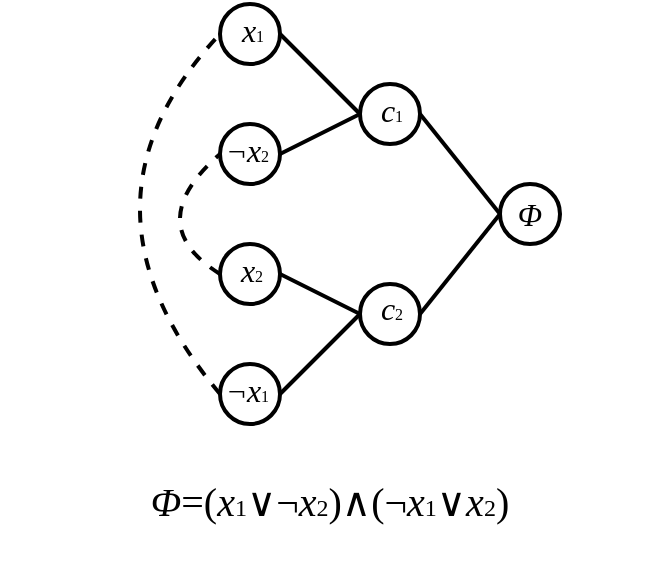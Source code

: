 <mxfile version="16.6.4" type="github">
  <diagram id="X4G6f9pt-7S-IlMJ02MY" name="Page-1">
    <mxGraphModel dx="782" dy="459" grid="1" gridSize="10" guides="1" tooltips="1" connect="1" arrows="1" fold="1" page="1" pageScale="1" pageWidth="827" pageHeight="1169" math="0" shadow="0">
      <root>
        <mxCell id="0" />
        <mxCell id="1" parent="0" />
        <mxCell id="L8B2u7UAv6zbVNXhOW2Z-11" value="" style="ellipse;whiteSpace=wrap;html=1;aspect=fixed;fontFamily=Times New Roman;fontSize=10;strokeColor=#000000;strokeWidth=2;" vertex="1" parent="1">
          <mxGeometry x="290" y="290" width="30" height="30" as="geometry" />
        </mxCell>
        <mxCell id="L8B2u7UAv6zbVNXhOW2Z-15" value="" style="ellipse;whiteSpace=wrap;html=1;aspect=fixed;fontFamily=Times New Roman;fontSize=10;strokeColor=#000000;strokeWidth=2;" vertex="1" parent="1">
          <mxGeometry x="430" y="260" width="30" height="30" as="geometry" />
        </mxCell>
        <mxCell id="L8B2u7UAv6zbVNXhOW2Z-16" value="" style="ellipse;whiteSpace=wrap;html=1;aspect=fixed;fontFamily=Times New Roman;fontSize=10;strokeColor=#000000;strokeWidth=2;" vertex="1" parent="1">
          <mxGeometry x="360" y="310" width="30" height="30" as="geometry" />
        </mxCell>
        <mxCell id="L8B2u7UAv6zbVNXhOW2Z-17" value="" style="ellipse;whiteSpace=wrap;html=1;aspect=fixed;fontFamily=Times New Roman;fontSize=10;strokeColor=#000000;strokeWidth=2;" vertex="1" parent="1">
          <mxGeometry x="360" y="210" width="30" height="30" as="geometry" />
        </mxCell>
        <mxCell id="L8B2u7UAv6zbVNXhOW2Z-18" value="" style="ellipse;whiteSpace=wrap;html=1;aspect=fixed;fontFamily=Times New Roman;fontSize=10;strokeColor=#000000;strokeWidth=2;" vertex="1" parent="1">
          <mxGeometry x="290" y="350" width="30" height="30" as="geometry" />
        </mxCell>
        <mxCell id="L8B2u7UAv6zbVNXhOW2Z-19" value="" style="ellipse;whiteSpace=wrap;html=1;aspect=fixed;fontFamily=Times New Roman;fontSize=10;strokeColor=#000000;strokeWidth=2;" vertex="1" parent="1">
          <mxGeometry x="290" y="170" width="30" height="30" as="geometry" />
        </mxCell>
        <mxCell id="L8B2u7UAv6zbVNXhOW2Z-20" value="" style="ellipse;whiteSpace=wrap;html=1;aspect=fixed;fontFamily=Times New Roman;fontSize=10;strokeColor=#000000;strokeWidth=2;" vertex="1" parent="1">
          <mxGeometry x="290" y="230" width="30" height="30" as="geometry" />
        </mxCell>
        <mxCell id="L8B2u7UAv6zbVNXhOW2Z-26" value="" style="endArrow=none;html=1;rounded=1;fontFamily=Times New Roman;fontSize=10;strokeColor=#000000;strokeWidth=2;entryX=0;entryY=0.5;entryDx=0;entryDy=0;exitX=1;exitY=0.5;exitDx=0;exitDy=0;" edge="1" parent="1" source="L8B2u7UAv6zbVNXhOW2Z-19" target="L8B2u7UAv6zbVNXhOW2Z-17">
          <mxGeometry width="50" height="50" relative="1" as="geometry">
            <mxPoint x="360" y="260" as="sourcePoint" />
            <mxPoint x="410" y="210" as="targetPoint" />
          </mxGeometry>
        </mxCell>
        <mxCell id="L8B2u7UAv6zbVNXhOW2Z-27" value="" style="endArrow=none;html=1;rounded=1;fontFamily=Times New Roman;fontSize=10;strokeColor=#000000;strokeWidth=2;entryX=0;entryY=0.5;entryDx=0;entryDy=0;exitX=1;exitY=0.5;exitDx=0;exitDy=0;" edge="1" parent="1" source="L8B2u7UAv6zbVNXhOW2Z-20" target="L8B2u7UAv6zbVNXhOW2Z-17">
          <mxGeometry width="50" height="50" relative="1" as="geometry">
            <mxPoint x="360" y="280" as="sourcePoint" />
            <mxPoint x="410" y="230" as="targetPoint" />
          </mxGeometry>
        </mxCell>
        <mxCell id="L8B2u7UAv6zbVNXhOW2Z-32" value="" style="endArrow=none;html=1;rounded=0;fontFamily=Times New Roman;fontSize=10;strokeColor=#000000;strokeWidth=2;exitX=1;exitY=0.5;exitDx=0;exitDy=0;entryX=0;entryY=0.5;entryDx=0;entryDy=0;" edge="1" parent="1" source="L8B2u7UAv6zbVNXhOW2Z-11" target="L8B2u7UAv6zbVNXhOW2Z-16">
          <mxGeometry width="50" height="50" relative="1" as="geometry">
            <mxPoint x="350" y="320" as="sourcePoint" />
            <mxPoint x="400" y="270" as="targetPoint" />
          </mxGeometry>
        </mxCell>
        <mxCell id="L8B2u7UAv6zbVNXhOW2Z-33" value="" style="endArrow=none;html=1;rounded=0;fontFamily=Times New Roman;fontSize=10;strokeColor=#000000;strokeWidth=2;entryX=0;entryY=0.5;entryDx=0;entryDy=0;exitX=1;exitY=0.5;exitDx=0;exitDy=0;" edge="1" parent="1" source="L8B2u7UAv6zbVNXhOW2Z-18" target="L8B2u7UAv6zbVNXhOW2Z-16">
          <mxGeometry width="50" height="50" relative="1" as="geometry">
            <mxPoint x="330" y="390" as="sourcePoint" />
            <mxPoint x="380" y="340" as="targetPoint" />
          </mxGeometry>
        </mxCell>
        <mxCell id="L8B2u7UAv6zbVNXhOW2Z-34" value="" style="endArrow=none;html=1;rounded=0;fontFamily=Times New Roman;fontSize=10;strokeColor=#000000;strokeWidth=2;entryX=0;entryY=0.5;entryDx=0;entryDy=0;exitX=1;exitY=0.5;exitDx=0;exitDy=0;" edge="1" parent="1" source="L8B2u7UAv6zbVNXhOW2Z-17" target="L8B2u7UAv6zbVNXhOW2Z-15">
          <mxGeometry width="50" height="50" relative="1" as="geometry">
            <mxPoint x="360" y="310" as="sourcePoint" />
            <mxPoint x="410" y="260" as="targetPoint" />
          </mxGeometry>
        </mxCell>
        <mxCell id="L8B2u7UAv6zbVNXhOW2Z-35" value="" style="endArrow=none;html=1;rounded=0;fontFamily=Times New Roman;fontSize=10;strokeColor=#000000;strokeWidth=2;entryX=0;entryY=0.5;entryDx=0;entryDy=0;exitX=1;exitY=0.5;exitDx=0;exitDy=0;" edge="1" parent="1" source="L8B2u7UAv6zbVNXhOW2Z-16" target="L8B2u7UAv6zbVNXhOW2Z-15">
          <mxGeometry width="50" height="50" relative="1" as="geometry">
            <mxPoint x="400" y="370" as="sourcePoint" />
            <mxPoint x="450" y="320" as="targetPoint" />
          </mxGeometry>
        </mxCell>
        <mxCell id="L8B2u7UAv6zbVNXhOW2Z-38" value="￢&lt;font style=&quot;font-size: 16px&quot;&gt;&lt;i&gt;x&lt;/i&gt;&lt;font style=&quot;font-size: 8px&quot;&gt;2&lt;/font&gt;&lt;/font&gt;" style="text;html=1;strokeColor=none;fillColor=none;align=center;verticalAlign=middle;whiteSpace=wrap;rounded=0;fontFamily=Times New Roman;fontSize=10;" vertex="1" parent="1">
          <mxGeometry x="274" y="228" width="60" height="30" as="geometry" />
        </mxCell>
        <mxCell id="L8B2u7UAv6zbVNXhOW2Z-39" value="&lt;font style=&quot;font-size: 16px&quot;&gt;&lt;i&gt;x&lt;/i&gt;&lt;font style=&quot;font-size: 8px&quot;&gt;1&lt;/font&gt;&lt;/font&gt;" style="text;html=1;strokeColor=none;fillColor=none;align=center;verticalAlign=middle;whiteSpace=wrap;rounded=0;fontFamily=Times New Roman;fontSize=10;" vertex="1" parent="1">
          <mxGeometry x="276" y="168" width="61" height="30" as="geometry" />
        </mxCell>
        <mxCell id="L8B2u7UAv6zbVNXhOW2Z-40" value="&lt;font style=&quot;font-size: 16px&quot;&gt;&lt;i&gt;c&lt;/i&gt;&lt;font style=&quot;font-size: 8px&quot;&gt;2&lt;/font&gt;&lt;/font&gt;" style="text;html=1;strokeColor=none;fillColor=none;align=center;verticalAlign=middle;whiteSpace=wrap;rounded=0;fontFamily=Times New Roman;fontSize=10;" vertex="1" parent="1">
          <mxGeometry x="345" y="307" width="62" height="30" as="geometry" />
        </mxCell>
        <mxCell id="L8B2u7UAv6zbVNXhOW2Z-41" value="&lt;font style=&quot;font-size: 16px&quot;&gt;&lt;i&gt;c&lt;/i&gt;&lt;font style=&quot;font-size: 8px&quot;&gt;1&lt;/font&gt;&lt;/font&gt;" style="text;html=1;strokeColor=none;fillColor=none;align=center;verticalAlign=middle;whiteSpace=wrap;rounded=0;fontFamily=Times New Roman;fontSize=10;" vertex="1" parent="1">
          <mxGeometry x="345" y="207" width="62" height="31" as="geometry" />
        </mxCell>
        <mxCell id="L8B2u7UAv6zbVNXhOW2Z-42" value="&lt;font style=&quot;font-size: 16px&quot;&gt;&lt;i&gt;x&lt;/i&gt;&lt;font style=&quot;font-size: 8px&quot;&gt;2&lt;/font&gt;&lt;/font&gt;" style="text;html=1;strokeColor=none;fillColor=none;align=center;verticalAlign=middle;whiteSpace=wrap;rounded=0;fontFamily=Times New Roman;fontSize=10;" vertex="1" parent="1">
          <mxGeometry x="276" y="288" width="60" height="30" as="geometry" />
        </mxCell>
        <mxCell id="L8B2u7UAv6zbVNXhOW2Z-45" value="￢&lt;font style=&quot;font-size: 16px&quot;&gt;&lt;i&gt;x&lt;/i&gt;&lt;font style=&quot;font-size: 8px&quot;&gt;1&lt;/font&gt;&lt;/font&gt;" style="text;html=1;strokeColor=none;fillColor=none;align=center;verticalAlign=middle;whiteSpace=wrap;rounded=0;fontFamily=Times New Roman;fontSize=10;" vertex="1" parent="1">
          <mxGeometry x="274" y="348" width="60" height="30" as="geometry" />
        </mxCell>
        <mxCell id="L8B2u7UAv6zbVNXhOW2Z-44" value="&lt;font style=&quot;font-size: 16px&quot;&gt;&lt;i&gt;Φ&lt;/i&gt;&lt;/font&gt;" style="text;html=1;strokeColor=none;fillColor=none;align=center;verticalAlign=middle;whiteSpace=wrap;rounded=0;fontFamily=Times New Roman;fontSize=10;" vertex="1" parent="1">
          <mxGeometry x="415" y="260" width="60" height="30" as="geometry" />
        </mxCell>
        <mxCell id="L8B2u7UAv6zbVNXhOW2Z-47" value="" style="endArrow=none;dashed=1;html=1;fontFamily=Times New Roman;fontSize=18;strokeColor=#000000;strokeWidth=2;curved=1;entryX=0;entryY=0.5;entryDx=0;entryDy=0;exitX=0;exitY=0.5;exitDx=0;exitDy=0;" edge="1" parent="1" source="L8B2u7UAv6zbVNXhOW2Z-11" target="L8B2u7UAv6zbVNXhOW2Z-20">
          <mxGeometry width="50" height="50" relative="1" as="geometry">
            <mxPoint x="340" y="300" as="sourcePoint" />
            <mxPoint x="390" y="250" as="targetPoint" />
            <Array as="points">
              <mxPoint x="250" y="280" />
            </Array>
          </mxGeometry>
        </mxCell>
        <mxCell id="L8B2u7UAv6zbVNXhOW2Z-48" value="" style="endArrow=none;dashed=1;html=1;fontFamily=Times New Roman;fontSize=18;strokeColor=#000000;strokeWidth=2;curved=1;exitX=0;exitY=0.5;exitDx=0;exitDy=0;entryX=0;entryY=0.5;entryDx=0;entryDy=0;" edge="1" parent="1" source="L8B2u7UAv6zbVNXhOW2Z-18" target="L8B2u7UAv6zbVNXhOW2Z-19">
          <mxGeometry width="50" height="50" relative="1" as="geometry">
            <mxPoint x="280" y="396" as="sourcePoint" />
            <mxPoint x="250" y="270" as="targetPoint" />
            <Array as="points">
              <mxPoint x="210" y="270" />
            </Array>
          </mxGeometry>
        </mxCell>
        <mxCell id="L8B2u7UAv6zbVNXhOW2Z-49" value="&lt;font style=&quot;font-size: 20px&quot;&gt;&lt;i&gt;Φ&lt;/i&gt;=(&lt;i&gt;x&lt;/i&gt;&lt;font style=&quot;font-size: 12px&quot;&gt;1&lt;/font&gt;∨&lt;/font&gt;&lt;font style=&quot;font-size: 20px&quot;&gt;¬&lt;/font&gt;&lt;font style=&quot;font-size: 20px&quot;&gt;&lt;i&gt;x&lt;/i&gt;&lt;font style=&quot;font-size: 12px&quot;&gt;2&lt;/font&gt;)∧(&lt;/font&gt;&lt;font style=&quot;font-size: 20px&quot;&gt;¬&lt;i&gt;x&lt;/i&gt;&lt;font style=&quot;font-size: 12px&quot;&gt;1&lt;/font&gt;∨&lt;i&gt;x&lt;/i&gt;&lt;font style=&quot;font-size: 12px&quot;&gt;2&lt;/font&gt;)&lt;/font&gt;" style="text;html=1;strokeColor=none;fillColor=none;align=center;verticalAlign=middle;whiteSpace=wrap;rounded=0;fontFamily=Times New Roman;fontSize=18;" vertex="1" parent="1">
          <mxGeometry x="180" y="378" width="330" height="82" as="geometry" />
        </mxCell>
      </root>
    </mxGraphModel>
  </diagram>
</mxfile>
